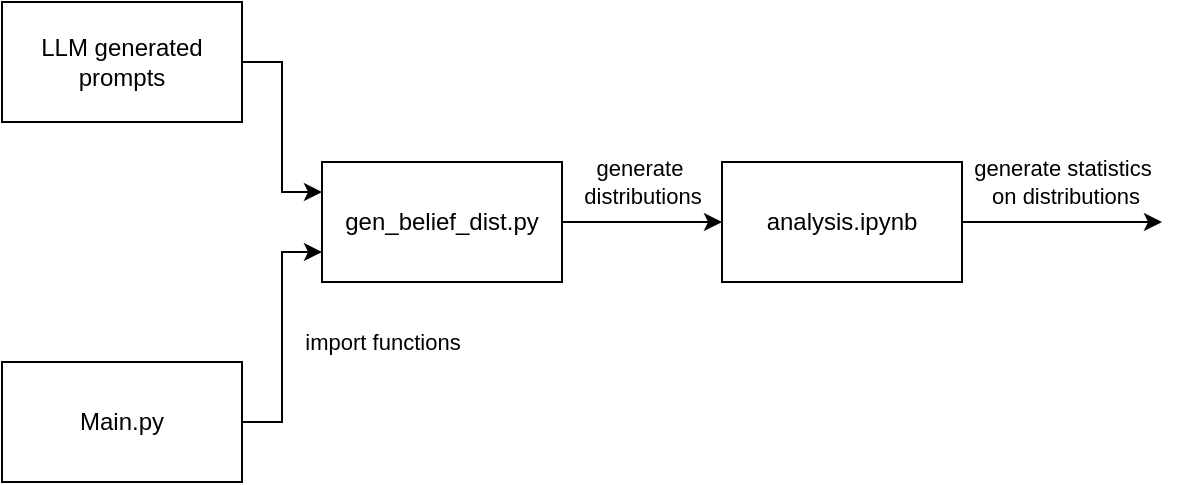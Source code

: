 <mxfile version="28.0.6">
  <diagram name="Page-1" id="CuLSXZhlYld7HAxwoM3C">
    <mxGraphModel dx="1025" dy="451" grid="1" gridSize="10" guides="1" tooltips="1" connect="1" arrows="1" fold="1" page="1" pageScale="1" pageWidth="827" pageHeight="1169" math="0" shadow="0">
      <root>
        <mxCell id="0" />
        <mxCell id="1" parent="0" />
        <mxCell id="DN8Va0SPmn4Uosj94kH1-7" style="edgeStyle=orthogonalEdgeStyle;rounded=0;orthogonalLoop=1;jettySize=auto;html=1;exitX=1;exitY=0.5;exitDx=0;exitDy=0;entryX=0;entryY=0.25;entryDx=0;entryDy=0;" parent="1" source="DN8Va0SPmn4Uosj94kH1-1" target="DN8Va0SPmn4Uosj94kH1-4" edge="1">
          <mxGeometry relative="1" as="geometry" />
        </mxCell>
        <mxCell id="DN8Va0SPmn4Uosj94kH1-1" value="LLM generated prompts" style="rounded=0;whiteSpace=wrap;html=1;" parent="1" vertex="1">
          <mxGeometry x="80" y="180" width="120" height="60" as="geometry" />
        </mxCell>
        <mxCell id="DN8Va0SPmn4Uosj94kH1-9" value="import functions" style="edgeStyle=orthogonalEdgeStyle;rounded=0;orthogonalLoop=1;jettySize=auto;html=1;exitX=1;exitY=0.5;exitDx=0;exitDy=0;entryX=0;entryY=0.75;entryDx=0;entryDy=0;" parent="1" source="DN8Va0SPmn4Uosj94kH1-3" target="DN8Va0SPmn4Uosj94kH1-4" edge="1">
          <mxGeometry x="-0.04" y="-50" relative="1" as="geometry">
            <mxPoint as="offset" />
          </mxGeometry>
        </mxCell>
        <mxCell id="DN8Va0SPmn4Uosj94kH1-3" value="Main.py" style="rounded=0;whiteSpace=wrap;html=1;" parent="1" vertex="1">
          <mxGeometry x="80" y="360" width="120" height="60" as="geometry" />
        </mxCell>
        <mxCell id="DN8Va0SPmn4Uosj94kH1-10" value="generate&amp;nbsp;&lt;div&gt;distributions&lt;/div&gt;" style="edgeStyle=orthogonalEdgeStyle;rounded=0;orthogonalLoop=1;jettySize=auto;html=1;exitX=1;exitY=0.5;exitDx=0;exitDy=0;entryX=0;entryY=0.5;entryDx=0;entryDy=0;" parent="1" source="DN8Va0SPmn4Uosj94kH1-4" target="DN8Va0SPmn4Uosj94kH1-5" edge="1">
          <mxGeometry y="20" relative="1" as="geometry">
            <mxPoint as="offset" />
          </mxGeometry>
        </mxCell>
        <mxCell id="DN8Va0SPmn4Uosj94kH1-4" value="gen_belief_dist.py" style="rounded=0;whiteSpace=wrap;html=1;" parent="1" vertex="1">
          <mxGeometry x="240" y="260" width="120" height="60" as="geometry" />
        </mxCell>
        <mxCell id="DN8Va0SPmn4Uosj94kH1-11" value="generate statistics&lt;div&gt;&amp;nbsp;on distributions&lt;/div&gt;" style="edgeStyle=orthogonalEdgeStyle;rounded=0;orthogonalLoop=1;jettySize=auto;html=1;exitX=1;exitY=0.5;exitDx=0;exitDy=0;" parent="1" source="DN8Va0SPmn4Uosj94kH1-5" edge="1">
          <mxGeometry x="-0.005" y="-20" relative="1" as="geometry">
            <mxPoint x="660" y="290" as="targetPoint" />
            <mxPoint x="20" y="-20" as="offset" />
          </mxGeometry>
        </mxCell>
        <mxCell id="DN8Va0SPmn4Uosj94kH1-5" value="analysis.ipynb" style="rounded=0;whiteSpace=wrap;html=1;" parent="1" vertex="1">
          <mxGeometry x="440" y="260" width="120" height="60" as="geometry" />
        </mxCell>
      </root>
    </mxGraphModel>
  </diagram>
</mxfile>
